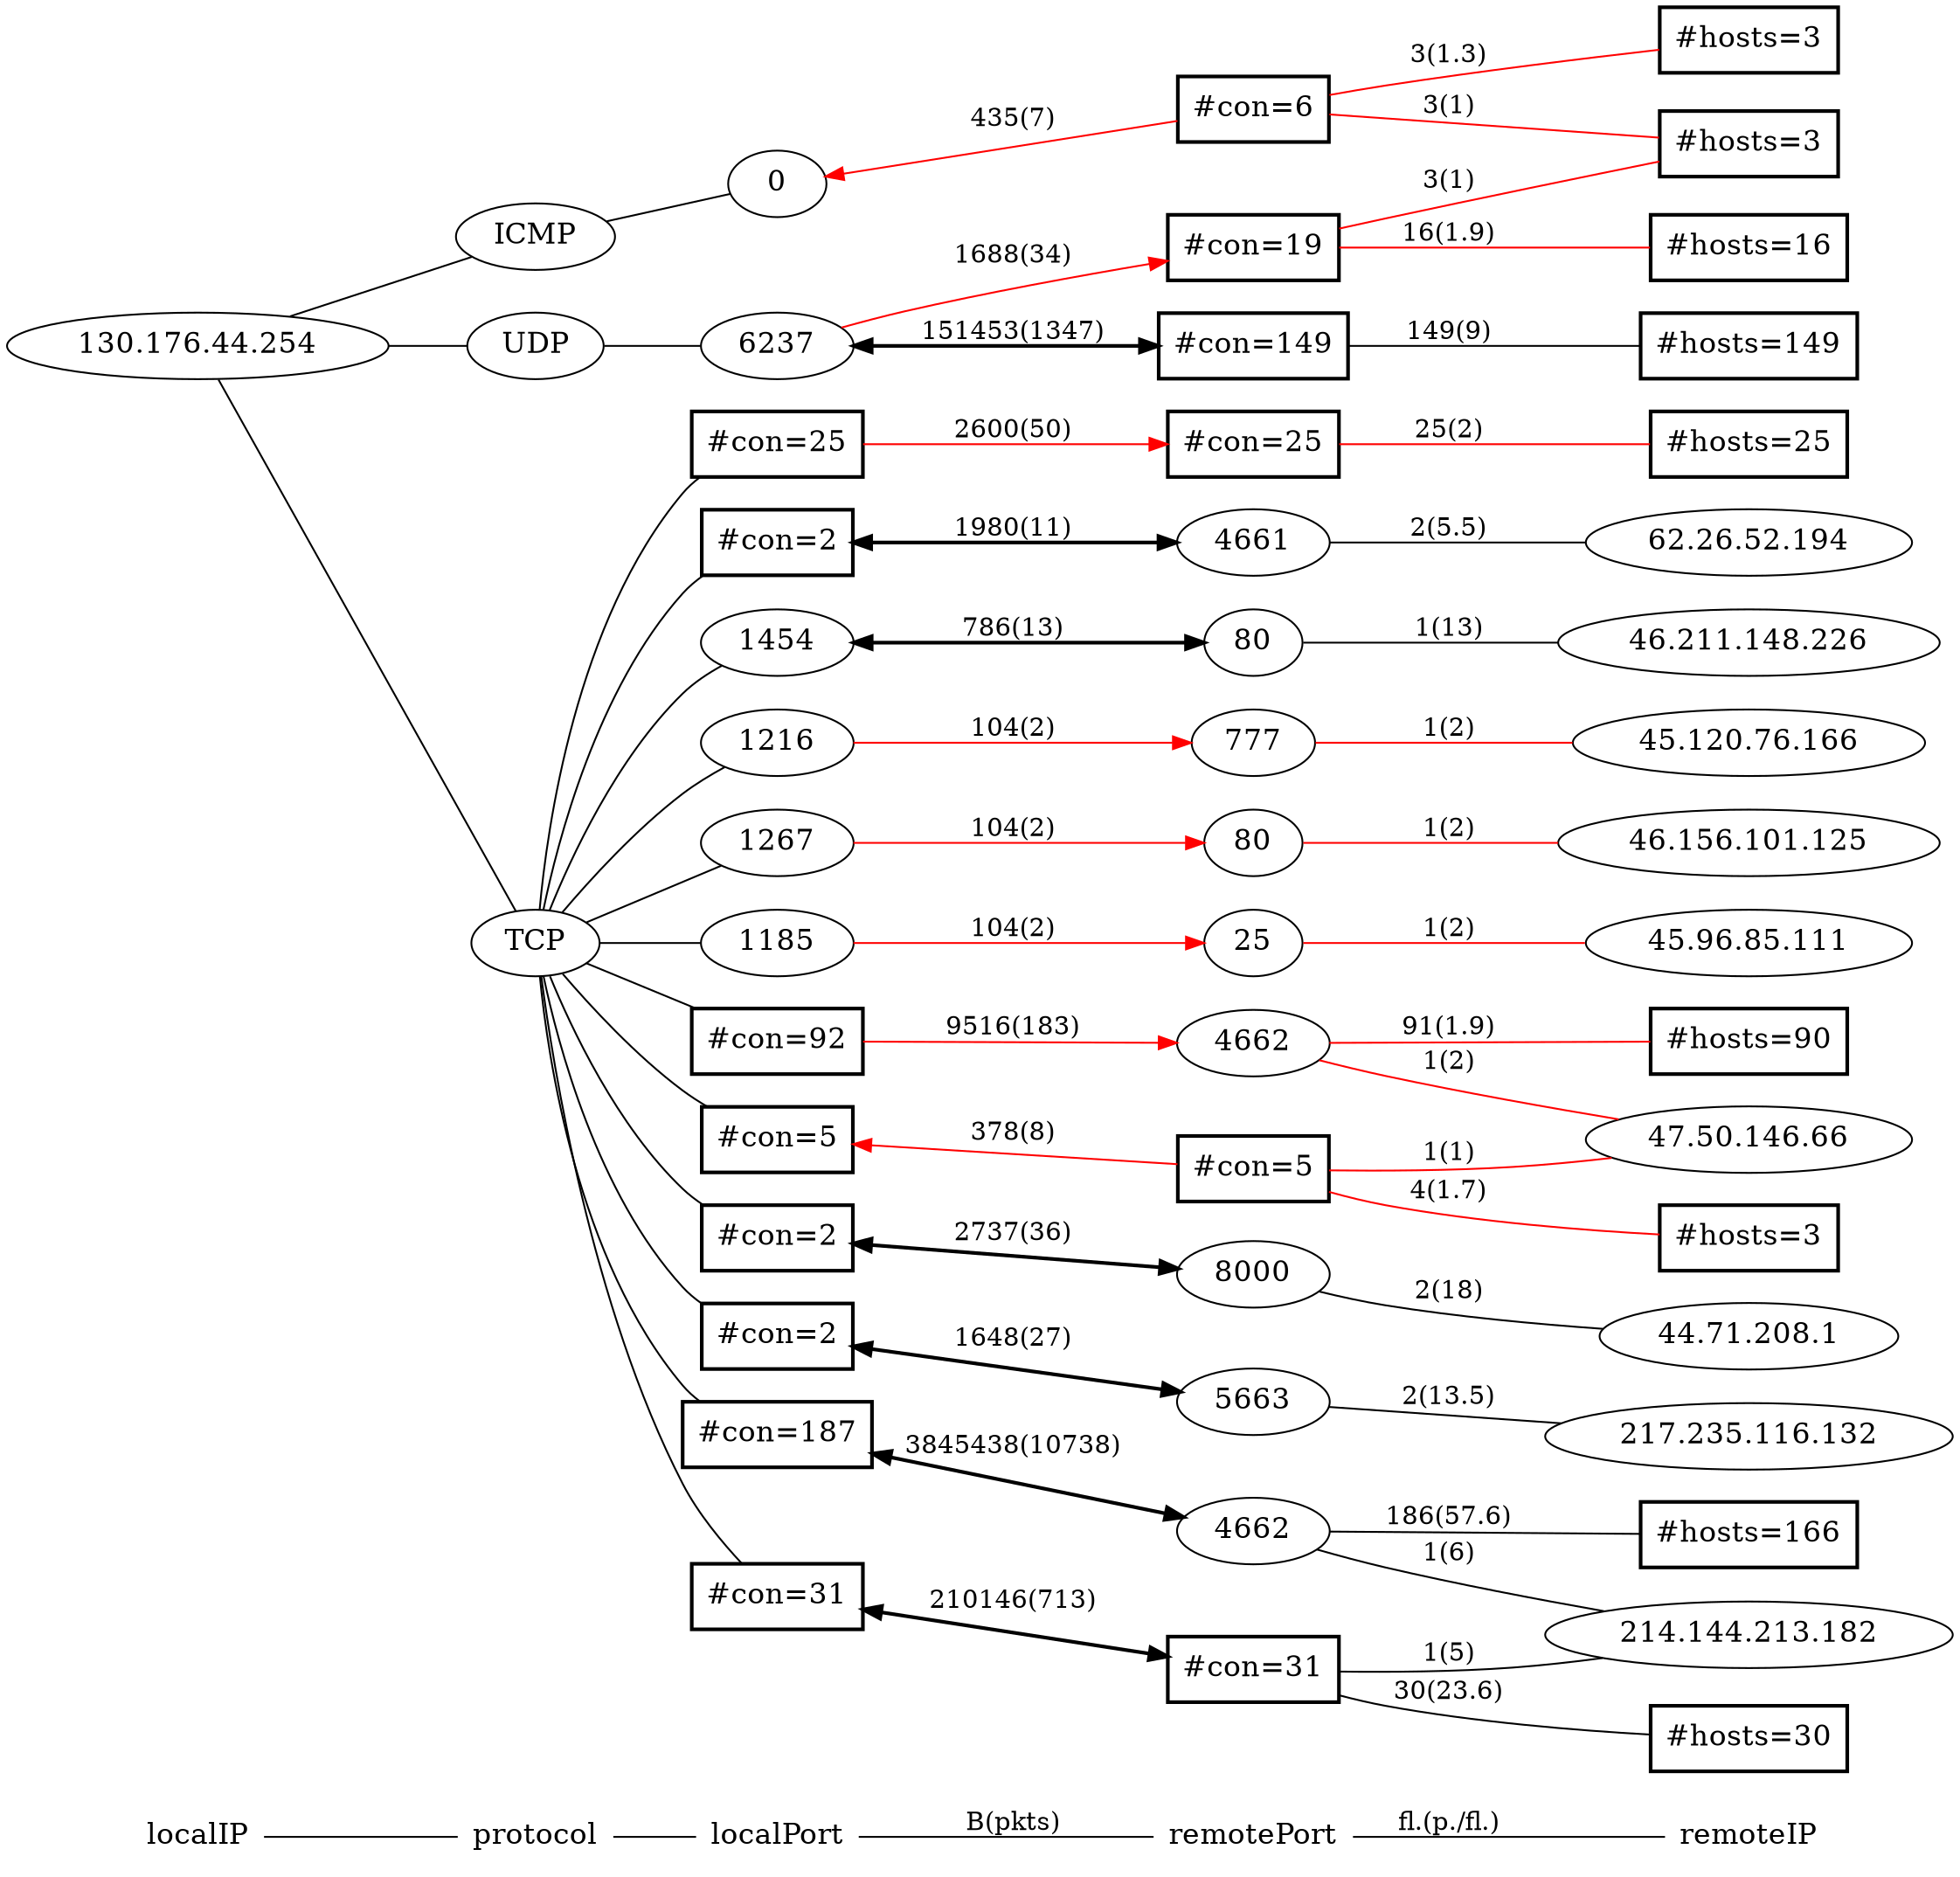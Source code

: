 graph G { /* Created by hpg2dot3() */
rankdir=LR;
node[shape=plaintext,fontsize=16];
"localIP"--"protocol"--"localPort""localPort"--"remotePort"[label="B(pkts)"]"remotePort"--"remoteIP"[label="fl.(p./fl.)"]
node[shape=ellipse];
subgraph 0 {rank=same;"localIP";k1_2192583934;}
k1_2192583934[label="130.176.44.254"];
k1_2192583934--k2_1;
k1_2192583934--k2_17;
k1_2192583934--k2_6;
subgraph 1 {rank=same;"protocol";k2_6;k2_1;k2_17;}
k2_6[label="TCP"];
k2_1[label="ICMP"];
k2_17[label="UDP"];
k2_6--k3_268436910;
k2_1--k3_536870912;
k2_17--k3_6237;
k2_6--k3_268436672;
k2_6--k3_268436723;
k2_6--k3_268436641;
k2_6--k3_10092549;
k2_6--k3_274202716;
k2_6--k3_276430850;
k2_6--k3_269287426;
k2_6--k3_274137275;
k2_6--k3_9961497;
k2_6--k3_10027039;
k2_6--k3_273940482;
subgraph 2 {rank=same;"localPort";k3_10092549;k3_273940482;k3_274137275;k3_268436723;k3_268436672;k3_276430850;k3_268436641;k3_274202716;k3_536870912;k3_268436910;k3_269287426;k3_10027039;k3_6237;k3_9961497;}
k3_10092549[label="#con=5", shape=box, style=bold];
k3_273940482[label="#con=2", shape=box, style=bold];
k3_274137275[label="#con=187", shape=box, style=bold];
k3_268436723[label="1267"];
k3_268436672[label="1216"];
k3_276430850[label="#con=2", shape=box, style=bold];
k3_268436641[label="1185"];
k3_274202716[label="#con=92", shape=box, style=bold];
k3_536870912[label="0"];
k3_268436910[label="1454"];
k3_269287426[label="#con=2", shape=box, style=bold];
k3_10027039[label="#con=31", shape=box, style=bold];
k3_6237[label="6237"];
k3_9961497[label="#con=25", shape=box, style=bold];
k3_268436910--k4_268435536[style=bold,dir=both][label="786(13)"];
k3_268436641--k4_1342373913[dir=forward, color=red][label="104(2)"];
k3_268436672--k4_1342309129[dir=forward, color=red][label="104(2)"];
k3_268436723--k4_1342242896[dir=forward, color=red][label="104(2)"];
k3_276430850--k4_268771136[style=bold,dir=both][label="2737(36)"];
k3_274202716--k4_1342640694[dir=forward, color=red][label="9516(183)"];
k3_273940482--k4_268702261[style=bold,dir=both][label="1980(11)"];
k3_269287426--k4_268834335[style=bold,dir=both][label="1648(27)"];
k3_274137275--k4_268964406[style=bold,dir=both][label="3845438(10738)"];
k3_6237--k4_67436693[style=bold,dir=both][label="151453(1347)"];
k3_6237--k4_1092812819[dir=forward, color=red][label="1688(34)"];
k3_536870912--k4_1109786630[dir=back, color=red][label="435(7)"];
k3_9961497--k4_1100480537[dir=forward, color=red][label="2600(50)"];
k3_10027039--k4_77135903[style=bold,dir=both][label="210146(713)"];
k3_10092549--k4_1117388805[dir=back, color=red][label="378(8)"];
subgraph 3 {rank=same;"remotePort";k4_1117388805;k4_268834335;k4_268771136;k4_67436693;k4_77135903;k4_268702261;k4_268964406;k4_1342242896;k4_1109786630;k4_1342309129;k4_1100480537;k4_1342640694;k4_268435536;k4_1342373913;k4_1092812819;}
k4_1117388805[label="#con=5", shape=box, style=bold];
k4_268834335[label="5663"];
k4_268771136[label="8000"];
k4_67436693[label="#con=149", shape=box, style=bold];
k4_77135903[label="#con=31", shape=box, style=bold];
k4_268702261[label="4661"];
k4_268964406[label="4662"];
k4_1342242896[label="80"];
k4_1109786630[label="#con=6", shape=box, style=bold];
k4_1342309129[label="777"];
k4_1100480537[label="#con=25", shape=box, style=bold];
k4_1342640694[label="4662"];
k4_268435536[label="80"];
k4_1342373913[label="25"];
k4_1092812819[label="#con=19", shape=box, style=bold];
k4_1342309129--k5_762858662[color=red][label="1(2)"];
k4_1342373913--k5_761288047[color=red][label="1(2)"];
k4_268964406--k5_3599816118[label="1(6)"];
k4_1342640694--k5_791843394[color=red][label="1(2)"];
k4_268435536--k5_785618146[label="1(13)"];
k4_268771136--k5_742903809[label="2(18)"];
k4_268834335--k5_3656086660[label="2(13.5)"];
k4_268702261--k5_1041904834[label="2(5.5)"];
k4_1342242896--k5_782001533[color=red][label="1(2)"];
k4_77135903--k5_3599816118[label="1(5)"];
k4_1117388805--k5_791843394[color=red][label="1(1)"];
k4_268964406--k5_4294901926[label="186(57.6)"];
k4_1342640694--k5_4294705242[color=red][label="91(1.9)"];
k4_1109786630--k5_4294311939[color=red][label="3(1.3)"];
k4_1092812819--k5_4294377488[color=red][label="16(1.9)"];
k4_1117388805--k5_4294508547[color=red][label="4(1.7)"];
k4_67436693--k5_4294770837[label="149(9)"];
k4_77135903--k5_4294639646[label="30(23.6)"];
k4_1109786630--k5_4294443011[color=red][label="3(1)"];
k4_1100480537--k5_4294574105[color=red][label="25(2)"];
k4_1092812819--k5_4294443011[color=red][label="3(1)"];
subgraph 4 {rank=same;"remoteIP";k5_4294770837;k5_791843394;k5_4294508547;k5_4294443011;k5_742903809;k5_782001533;k5_4294377488;k5_1041904834;k5_761288047;k5_3599816118;k5_785618146;k5_4294705242;k5_791843394;k5_4294901926;k5_3656086660;k5_4294311939;k5_762858662;k5_4294574105;k5_3599816118;k5_4294639646;}
k5_4294770837[label="#hosts=149", shape=box, style=bold];
k5_791843394[label="47.50.146.66"];
k5_4294508547[label="#hosts=3", shape=box, style=bold];
k5_4294443011[label="#hosts=3", shape=box, style=bold];
k5_742903809[label="44.71.208.1"];
k5_782001533[label="46.156.101.125"];
k5_4294377488[label="#hosts=16", shape=box, style=bold];
k5_1041904834[label="62.26.52.194"];
k5_761288047[label="45.96.85.111"];
k5_3599816118[label="214.144.213.182"];
k5_785618146[label="46.211.148.226"];
k5_4294705242[label="#hosts=90", shape=box, style=bold];
k5_791843394[label="47.50.146.66"];
k5_4294901926[label="#hosts=166", shape=box, style=bold];
k5_3656086660[label="217.235.116.132"];
k5_4294311939[label="#hosts=3", shape=box, style=bold];
k5_762858662[label="45.120.76.166"];
k5_4294574105[label="#hosts=25", shape=box, style=bold];
k5_3599816118[label="214.144.213.182"];
k5_4294639646[label="#hosts=30", shape=box, style=bold];
}
